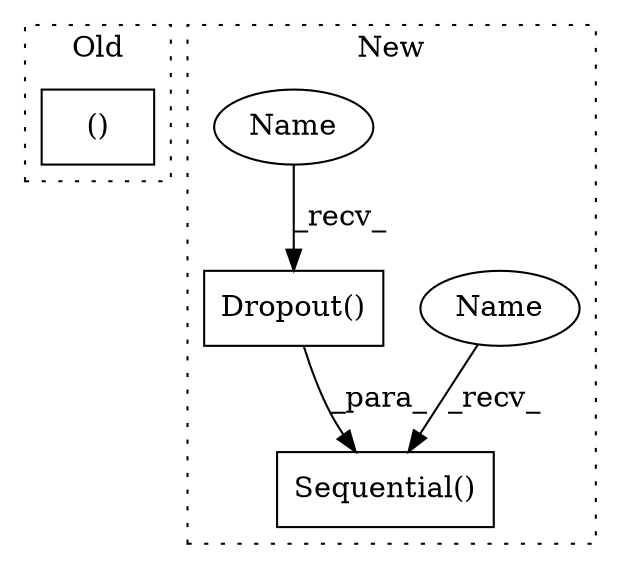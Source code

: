 digraph G {
subgraph cluster0 {
1 [label="()" a="54" s="720" l="3" shape="box"];
label = "Old";
style="dotted";
}
subgraph cluster1 {
2 [label="Dropout()" a="75" s="1216,1230" l="11,1" shape="box"];
3 [label="Sequential()" a="75" s="1106,1296" l="27,10" shape="box"];
4 [label="Name" a="87" s="1106" l="2" shape="ellipse"];
5 [label="Name" a="87" s="1216" l="2" shape="ellipse"];
label = "New";
style="dotted";
}
2 -> 3 [label="_para_"];
4 -> 3 [label="_recv_"];
5 -> 2 [label="_recv_"];
}